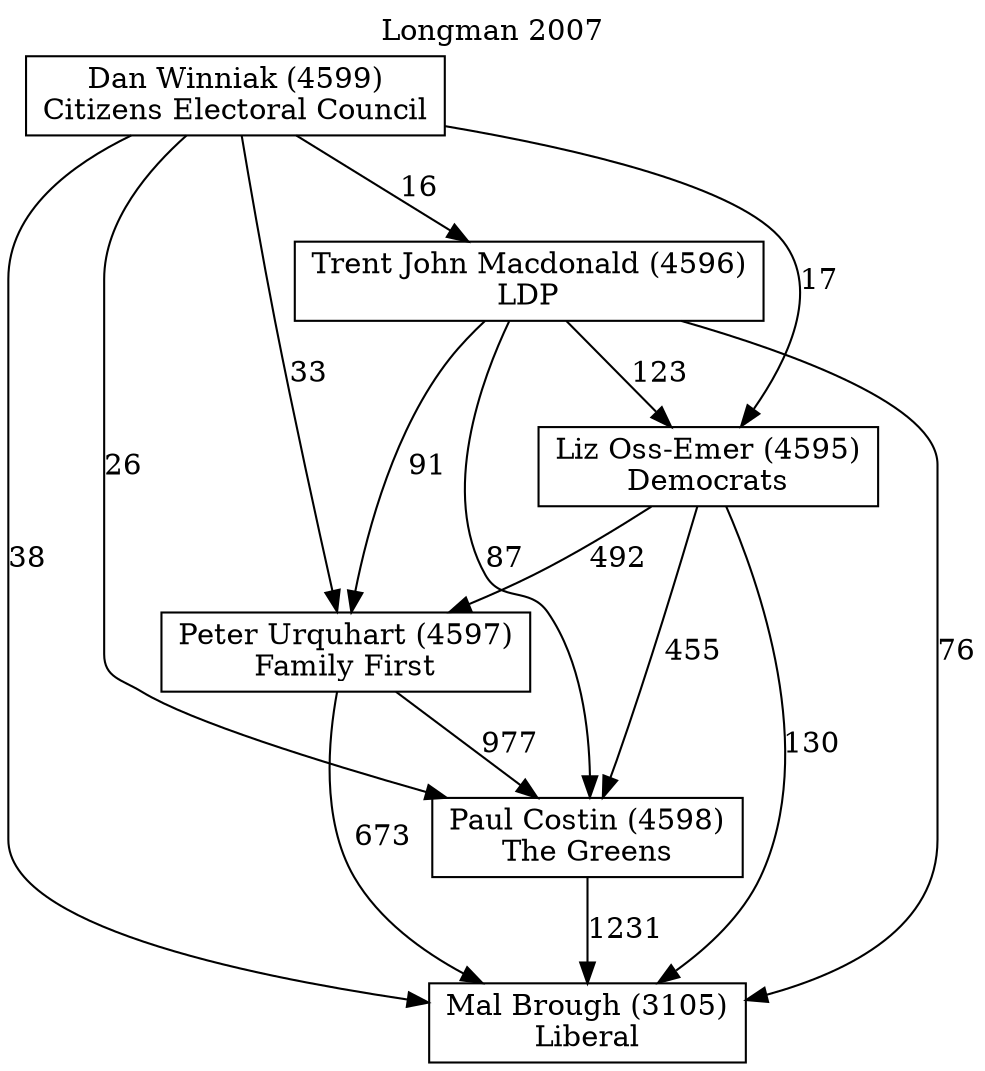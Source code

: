 // House preference flow
digraph "Mal Brough (3105)_Longman_2007" {
	graph [label="Longman 2007" labelloc=t mclimit=2]
	node [shape=box]
	"Mal Brough (3105)" [label="Mal Brough (3105)
Liberal"]
	"Paul Costin (4598)" [label="Paul Costin (4598)
The Greens"]
	"Peter Urquhart (4597)" [label="Peter Urquhart (4597)
Family First"]
	"Liz Oss-Emer (4595)" [label="Liz Oss-Emer (4595)
Democrats"]
	"Trent John Macdonald (4596)" [label="Trent John Macdonald (4596)
LDP"]
	"Dan Winniak (4599)" [label="Dan Winniak (4599)
Citizens Electoral Council"]
	"Paul Costin (4598)" -> "Mal Brough (3105)" [label=1231]
	"Peter Urquhart (4597)" -> "Paul Costin (4598)" [label=977]
	"Liz Oss-Emer (4595)" -> "Peter Urquhart (4597)" [label=492]
	"Trent John Macdonald (4596)" -> "Liz Oss-Emer (4595)" [label=123]
	"Dan Winniak (4599)" -> "Trent John Macdonald (4596)" [label=16]
	"Peter Urquhart (4597)" -> "Mal Brough (3105)" [label=673]
	"Liz Oss-Emer (4595)" -> "Mal Brough (3105)" [label=130]
	"Trent John Macdonald (4596)" -> "Mal Brough (3105)" [label=76]
	"Dan Winniak (4599)" -> "Mal Brough (3105)" [label=38]
	"Dan Winniak (4599)" -> "Liz Oss-Emer (4595)" [label=17]
	"Trent John Macdonald (4596)" -> "Peter Urquhart (4597)" [label=91]
	"Dan Winniak (4599)" -> "Peter Urquhart (4597)" [label=33]
	"Liz Oss-Emer (4595)" -> "Paul Costin (4598)" [label=455]
	"Trent John Macdonald (4596)" -> "Paul Costin (4598)" [label=87]
	"Dan Winniak (4599)" -> "Paul Costin (4598)" [label=26]
}
